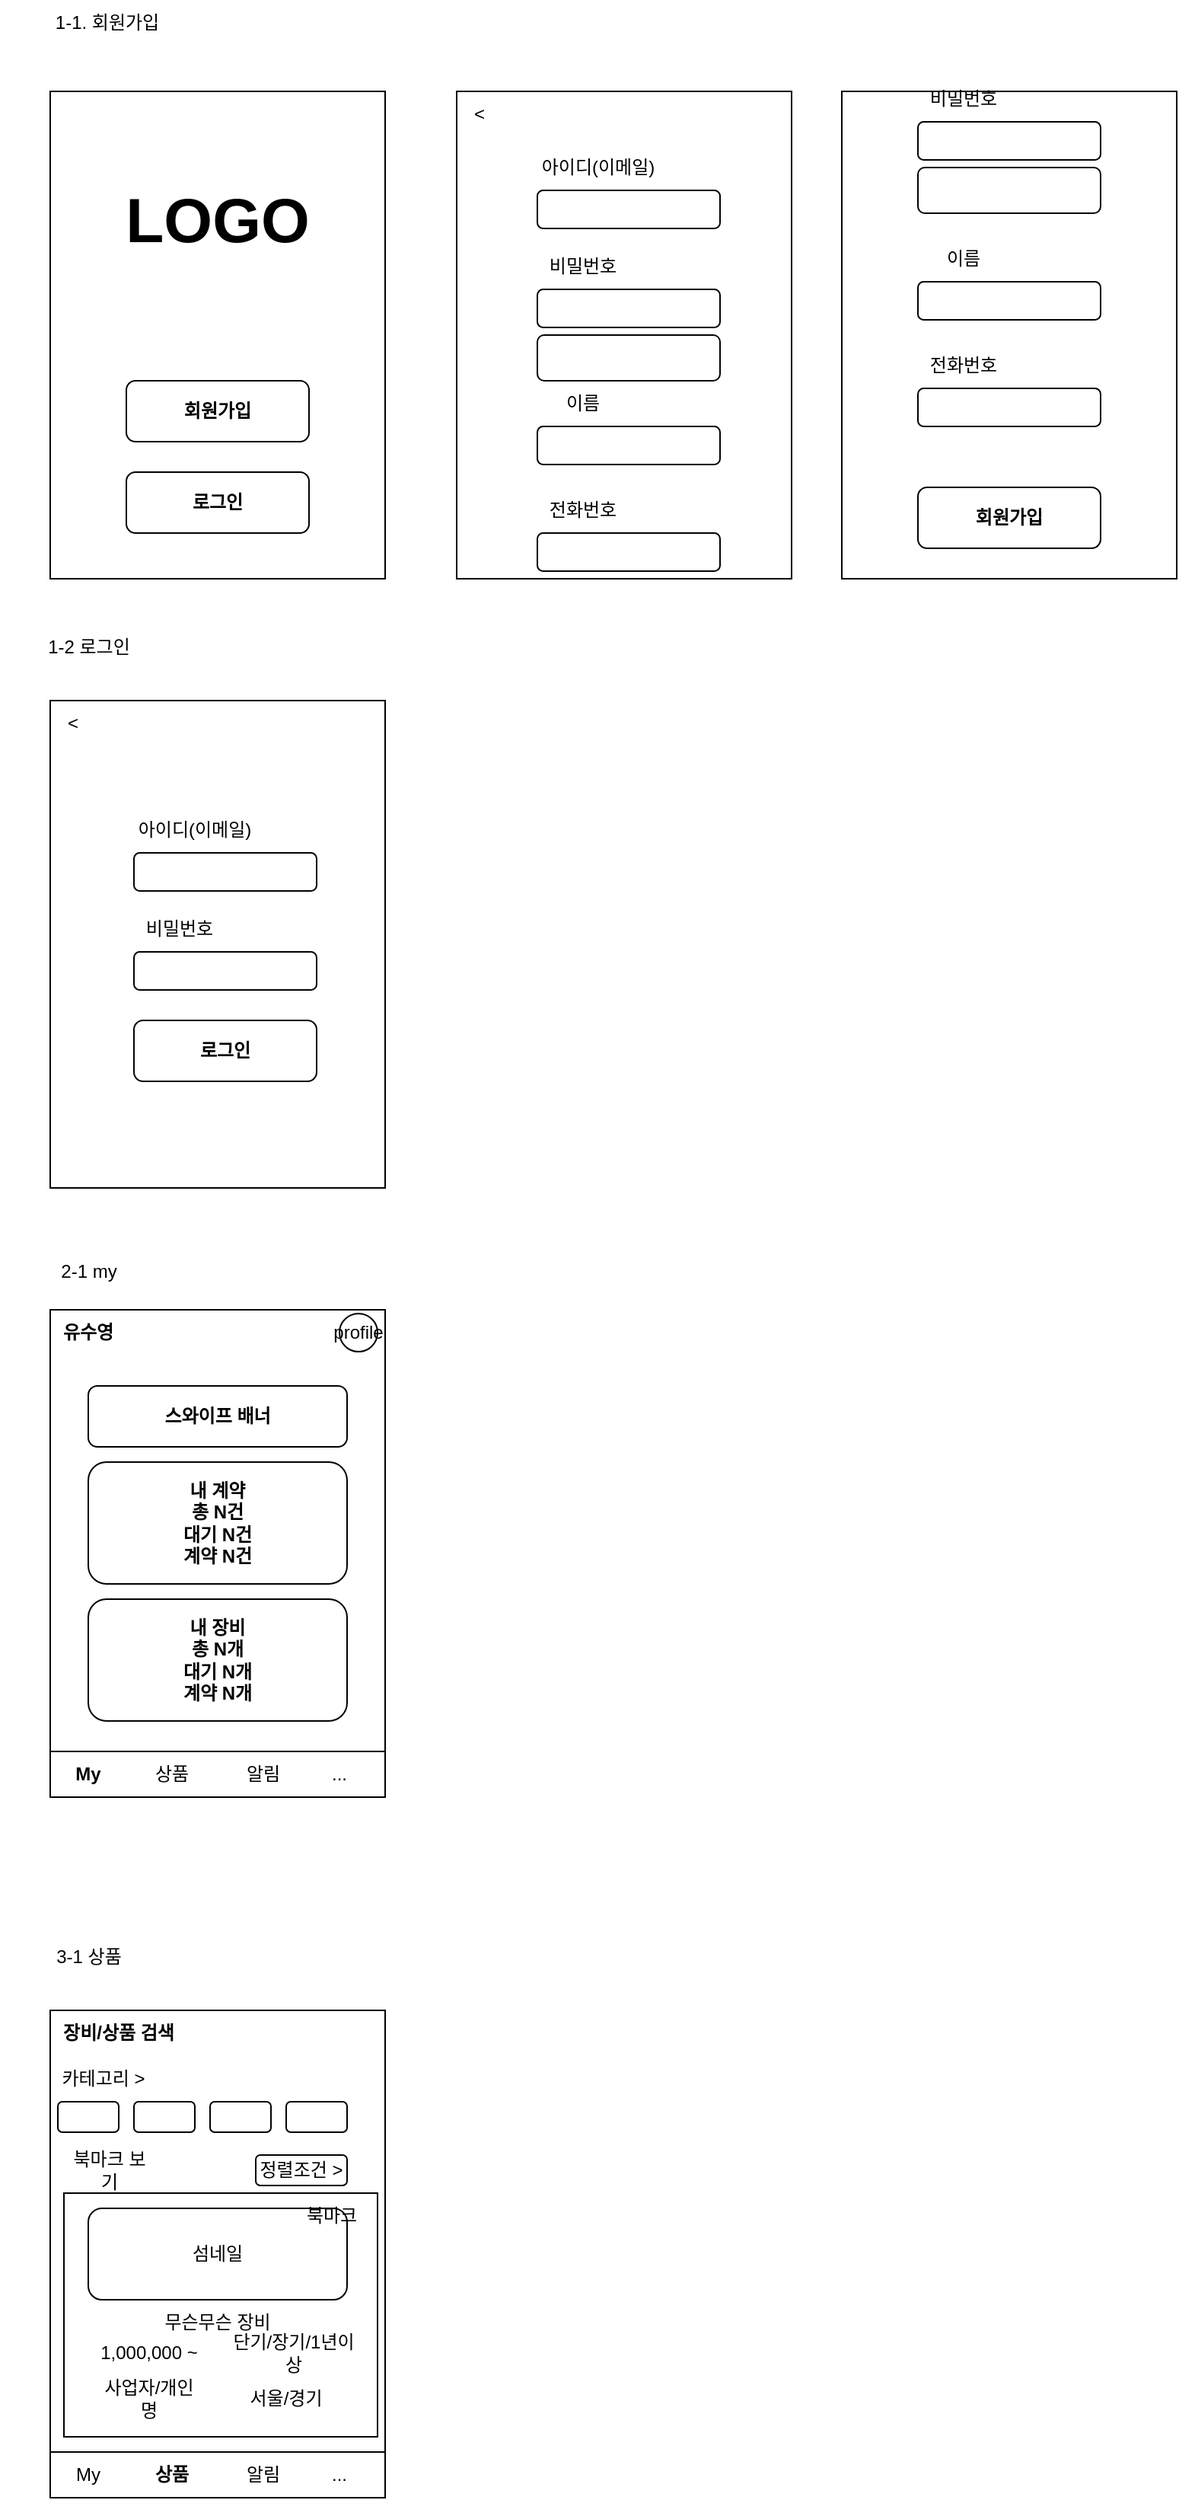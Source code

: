<mxfile version="20.3.2" type="device"><diagram id="QhOQ7Q8G3BMWkOgjK7Tm" name="페이지-1"><mxGraphModel dx="2066" dy="1076" grid="1" gridSize="10" guides="1" tooltips="1" connect="1" arrows="1" fold="1" page="1" pageScale="1" pageWidth="827" pageHeight="1169" math="0" shadow="0"><root><mxCell id="0"/><mxCell id="1" parent="0"/><mxCell id="dRzMoOhpQ-PHkYtaxZm0-22" value="" style="rounded=0;whiteSpace=wrap;html=1;" parent="1" vertex="1"><mxGeometry x="80" y="1380" width="220" height="320" as="geometry"/></mxCell><mxCell id="dRzMoOhpQ-PHkYtaxZm0-1" value="" style="rounded=0;whiteSpace=wrap;html=1;" parent="1" vertex="1"><mxGeometry x="80" y="120" width="220" height="320" as="geometry"/></mxCell><mxCell id="dRzMoOhpQ-PHkYtaxZm0-2" value="회원가입" style="rounded=1;whiteSpace=wrap;html=1;fontStyle=1" parent="1" vertex="1"><mxGeometry x="130" y="310" width="120" height="40" as="geometry"/></mxCell><mxCell id="dRzMoOhpQ-PHkYtaxZm0-3" value="로그인" style="rounded=1;whiteSpace=wrap;html=1;fontStyle=1" parent="1" vertex="1"><mxGeometry x="130" y="370" width="120" height="40" as="geometry"/></mxCell><mxCell id="dRzMoOhpQ-PHkYtaxZm0-4" value="LOGO" style="text;html=1;strokeColor=none;fillColor=none;align=center;verticalAlign=middle;whiteSpace=wrap;rounded=0;fontStyle=1;fontSize=41;" parent="1" vertex="1"><mxGeometry x="125" y="190" width="130" height="30" as="geometry"/></mxCell><mxCell id="dRzMoOhpQ-PHkYtaxZm0-7" value="" style="rounded=0;whiteSpace=wrap;html=1;" parent="1" vertex="1"><mxGeometry x="80" y="920" width="220" height="320" as="geometry"/></mxCell><mxCell id="dRzMoOhpQ-PHkYtaxZm0-9" value="내 계약&lt;br&gt;총 N건&lt;br&gt;대기 N건&lt;br&gt;계약 N건" style="rounded=1;whiteSpace=wrap;html=1;fontStyle=1" parent="1" vertex="1"><mxGeometry x="105" y="1020" width="170" height="80" as="geometry"/></mxCell><mxCell id="dRzMoOhpQ-PHkYtaxZm0-12" value="유수영" style="text;html=1;strokeColor=none;fillColor=none;align=center;verticalAlign=middle;whiteSpace=wrap;rounded=0;fontSize=12;fontStyle=1" parent="1" vertex="1"><mxGeometry x="80" y="920" width="50" height="30" as="geometry"/></mxCell><mxCell id="dRzMoOhpQ-PHkYtaxZm0-13" value="profile" style="ellipse;whiteSpace=wrap;html=1;aspect=fixed;fontSize=12;verticalAlign=middle;" parent="1" vertex="1"><mxGeometry x="270" y="922.5" width="25" height="25" as="geometry"/></mxCell><mxCell id="dRzMoOhpQ-PHkYtaxZm0-14" value="내 장비&lt;br&gt;총 N개&lt;br&gt;대기 N개&lt;br&gt;계약 N개" style="rounded=1;whiteSpace=wrap;html=1;fontStyle=1" parent="1" vertex="1"><mxGeometry x="105" y="1110" width="170" height="80" as="geometry"/></mxCell><mxCell id="dRzMoOhpQ-PHkYtaxZm0-15" value="스와이프 배너" style="rounded=1;whiteSpace=wrap;html=1;fontStyle=1" parent="1" vertex="1"><mxGeometry x="105" y="970" width="170" height="40" as="geometry"/></mxCell><mxCell id="dRzMoOhpQ-PHkYtaxZm0-21" value="" style="group" parent="1" vertex="1" connectable="0"><mxGeometry x="75" y="1210" width="225" height="30" as="geometry"/></mxCell><mxCell id="dRzMoOhpQ-PHkYtaxZm0-16" value="" style="rounded=0;whiteSpace=wrap;html=1;fontSize=12;" parent="dRzMoOhpQ-PHkYtaxZm0-21" vertex="1"><mxGeometry x="5" width="220" height="30" as="geometry"/></mxCell><mxCell id="dRzMoOhpQ-PHkYtaxZm0-17" value="My" style="text;html=1;strokeColor=none;fillColor=none;align=center;verticalAlign=middle;whiteSpace=wrap;rounded=0;fontSize=12;fontStyle=1" parent="dRzMoOhpQ-PHkYtaxZm0-21" vertex="1"><mxGeometry width="60" height="30" as="geometry"/></mxCell><mxCell id="dRzMoOhpQ-PHkYtaxZm0-18" value="상품" style="text;html=1;strokeColor=none;fillColor=none;align=center;verticalAlign=middle;whiteSpace=wrap;rounded=0;fontSize=12;" parent="dRzMoOhpQ-PHkYtaxZm0-21" vertex="1"><mxGeometry x="55" width="60" height="30" as="geometry"/></mxCell><mxCell id="dRzMoOhpQ-PHkYtaxZm0-19" value="알림" style="text;html=1;strokeColor=none;fillColor=none;align=center;verticalAlign=middle;whiteSpace=wrap;rounded=0;fontSize=12;" parent="dRzMoOhpQ-PHkYtaxZm0-21" vertex="1"><mxGeometry x="115" width="60" height="30" as="geometry"/></mxCell><mxCell id="dRzMoOhpQ-PHkYtaxZm0-20" value="..." style="text;html=1;strokeColor=none;fillColor=none;align=center;verticalAlign=middle;whiteSpace=wrap;rounded=0;fontSize=12;" parent="dRzMoOhpQ-PHkYtaxZm0-21" vertex="1"><mxGeometry x="165" width="60" height="30" as="geometry"/></mxCell><mxCell id="dRzMoOhpQ-PHkYtaxZm0-27" value="" style="group;fontStyle=1" parent="1" vertex="1" connectable="0"><mxGeometry x="75" y="1670" width="225" height="30" as="geometry"/></mxCell><mxCell id="dRzMoOhpQ-PHkYtaxZm0-28" value="" style="rounded=0;whiteSpace=wrap;html=1;fontSize=12;" parent="dRzMoOhpQ-PHkYtaxZm0-27" vertex="1"><mxGeometry x="5" width="220" height="30" as="geometry"/></mxCell><mxCell id="dRzMoOhpQ-PHkYtaxZm0-29" value="My" style="text;html=1;strokeColor=none;fillColor=none;align=center;verticalAlign=middle;whiteSpace=wrap;rounded=0;fontSize=12;" parent="dRzMoOhpQ-PHkYtaxZm0-27" vertex="1"><mxGeometry width="60" height="30" as="geometry"/></mxCell><mxCell id="dRzMoOhpQ-PHkYtaxZm0-30" value="상품" style="text;html=1;strokeColor=none;fillColor=none;align=center;verticalAlign=middle;whiteSpace=wrap;rounded=0;fontSize=12;fontStyle=1" parent="dRzMoOhpQ-PHkYtaxZm0-27" vertex="1"><mxGeometry x="55" width="60" height="30" as="geometry"/></mxCell><mxCell id="dRzMoOhpQ-PHkYtaxZm0-31" value="알림" style="text;html=1;strokeColor=none;fillColor=none;align=center;verticalAlign=middle;whiteSpace=wrap;rounded=0;fontSize=12;" parent="dRzMoOhpQ-PHkYtaxZm0-27" vertex="1"><mxGeometry x="115" width="60" height="30" as="geometry"/></mxCell><mxCell id="dRzMoOhpQ-PHkYtaxZm0-32" value="..." style="text;html=1;strokeColor=none;fillColor=none;align=center;verticalAlign=middle;whiteSpace=wrap;rounded=0;fontSize=12;" parent="dRzMoOhpQ-PHkYtaxZm0-27" vertex="1"><mxGeometry x="165" width="60" height="30" as="geometry"/></mxCell><mxCell id="dRzMoOhpQ-PHkYtaxZm0-33" value="장비/상품 검색" style="text;html=1;strokeColor=none;fillColor=none;align=center;verticalAlign=middle;whiteSpace=wrap;rounded=0;fontSize=12;fontStyle=1" parent="1" vertex="1"><mxGeometry x="80" y="1380" width="90" height="30" as="geometry"/></mxCell><mxCell id="dRzMoOhpQ-PHkYtaxZm0-34" value="카테고리 &amp;gt;" style="text;html=1;strokeColor=none;fillColor=none;align=center;verticalAlign=middle;whiteSpace=wrap;rounded=0;fontSize=12;" parent="1" vertex="1"><mxGeometry x="80" y="1410" width="70" height="30" as="geometry"/></mxCell><mxCell id="dRzMoOhpQ-PHkYtaxZm0-36" value="" style="rounded=1;whiteSpace=wrap;html=1;fontSize=12;" parent="1" vertex="1"><mxGeometry x="135" y="1440" width="40" height="20" as="geometry"/></mxCell><mxCell id="dRzMoOhpQ-PHkYtaxZm0-37" value="" style="rounded=1;whiteSpace=wrap;html=1;fontSize=12;" parent="1" vertex="1"><mxGeometry x="185" y="1440" width="40" height="20" as="geometry"/></mxCell><mxCell id="dRzMoOhpQ-PHkYtaxZm0-38" value="" style="rounded=1;whiteSpace=wrap;html=1;fontSize=12;" parent="1" vertex="1"><mxGeometry x="235" y="1440" width="40" height="20" as="geometry"/></mxCell><mxCell id="dRzMoOhpQ-PHkYtaxZm0-41" value="" style="rounded=1;whiteSpace=wrap;html=1;fontSize=12;" parent="1" vertex="1"><mxGeometry x="85" y="1440" width="40" height="20" as="geometry"/></mxCell><mxCell id="dRzMoOhpQ-PHkYtaxZm0-44" value="북마크 보기" style="text;html=1;strokeColor=none;fillColor=none;align=center;verticalAlign=middle;whiteSpace=wrap;rounded=0;fontSize=12;" parent="1" vertex="1"><mxGeometry x="89" y="1470" width="60" height="30" as="geometry"/></mxCell><mxCell id="dRzMoOhpQ-PHkYtaxZm0-45" value="정렬조건 &amp;gt;" style="rounded=1;whiteSpace=wrap;html=1;fontSize=12;" parent="1" vertex="1"><mxGeometry x="215" y="1475" width="60" height="20" as="geometry"/></mxCell><mxCell id="dRzMoOhpQ-PHkYtaxZm0-52" value="" style="group" parent="1" vertex="1" connectable="0"><mxGeometry x="89" y="1500" width="206" height="160" as="geometry"/></mxCell><mxCell id="dRzMoOhpQ-PHkYtaxZm0-51" value="" style="rounded=0;whiteSpace=wrap;html=1;fontSize=12;" parent="dRzMoOhpQ-PHkYtaxZm0-52" vertex="1"><mxGeometry width="206" height="160" as="geometry"/></mxCell><mxCell id="dRzMoOhpQ-PHkYtaxZm0-43" value="섬네일" style="rounded=1;whiteSpace=wrap;html=1;fontSize=12;" parent="dRzMoOhpQ-PHkYtaxZm0-52" vertex="1"><mxGeometry x="16" y="10" width="170" height="60" as="geometry"/></mxCell><mxCell id="dRzMoOhpQ-PHkYtaxZm0-46" value="무슨무슨 장비" style="text;html=1;strokeColor=none;fillColor=none;align=center;verticalAlign=middle;whiteSpace=wrap;rounded=0;fontSize=12;" parent="dRzMoOhpQ-PHkYtaxZm0-52" vertex="1"><mxGeometry x="41" y="70" width="120" height="30" as="geometry"/></mxCell><mxCell id="dRzMoOhpQ-PHkYtaxZm0-47" value="사업자/개인명" style="text;html=1;strokeColor=none;fillColor=none;align=center;verticalAlign=middle;whiteSpace=wrap;rounded=0;fontSize=12;" parent="dRzMoOhpQ-PHkYtaxZm0-52" vertex="1"><mxGeometry x="21" y="120" width="70" height="30" as="geometry"/></mxCell><mxCell id="dRzMoOhpQ-PHkYtaxZm0-48" value="단기/장기/1년이상" style="text;html=1;strokeColor=none;fillColor=none;align=center;verticalAlign=middle;whiteSpace=wrap;rounded=0;fontSize=12;" parent="dRzMoOhpQ-PHkYtaxZm0-52" vertex="1"><mxGeometry x="106" y="90" width="90" height="30" as="geometry"/></mxCell><mxCell id="dRzMoOhpQ-PHkYtaxZm0-49" value="1,000,000 ~" style="text;html=1;strokeColor=none;fillColor=none;align=center;verticalAlign=middle;whiteSpace=wrap;rounded=0;fontSize=12;" parent="dRzMoOhpQ-PHkYtaxZm0-52" vertex="1"><mxGeometry x="16" y="90" width="80" height="30" as="geometry"/></mxCell><mxCell id="dRzMoOhpQ-PHkYtaxZm0-50" value="서울/경기" style="text;html=1;strokeColor=none;fillColor=none;align=center;verticalAlign=middle;whiteSpace=wrap;rounded=0;fontSize=12;" parent="dRzMoOhpQ-PHkYtaxZm0-52" vertex="1"><mxGeometry x="116" y="120" width="60" height="30" as="geometry"/></mxCell><mxCell id="dRzMoOhpQ-PHkYtaxZm0-53" value="북마크" style="text;html=1;strokeColor=none;fillColor=none;align=center;verticalAlign=middle;whiteSpace=wrap;rounded=0;fontSize=12;" parent="dRzMoOhpQ-PHkYtaxZm0-52" vertex="1"><mxGeometry x="146" width="60" height="30" as="geometry"/></mxCell><mxCell id="dRzMoOhpQ-PHkYtaxZm0-54" value="" style="rounded=0;whiteSpace=wrap;html=1;" parent="1" vertex="1"><mxGeometry x="347" y="120" width="220" height="320" as="geometry"/></mxCell><mxCell id="dRzMoOhpQ-PHkYtaxZm0-55" value="" style="rounded=1;whiteSpace=wrap;html=1;fontStyle=1" parent="1" vertex="1"><mxGeometry x="400" y="185" width="120" height="25" as="geometry"/></mxCell><mxCell id="dRzMoOhpQ-PHkYtaxZm0-56" value="아이디(이메일)" style="text;html=1;strokeColor=none;fillColor=none;align=center;verticalAlign=middle;whiteSpace=wrap;rounded=0;fontSize=12;" parent="1" vertex="1"><mxGeometry x="400" y="155" width="80" height="30" as="geometry"/></mxCell><mxCell id="dRzMoOhpQ-PHkYtaxZm0-57" value="" style="rounded=1;whiteSpace=wrap;html=1;fontStyle=1" parent="1" vertex="1"><mxGeometry x="400" y="250" width="120" height="25" as="geometry"/></mxCell><mxCell id="dRzMoOhpQ-PHkYtaxZm0-58" value="비밀번호" style="text;html=1;strokeColor=none;fillColor=none;align=center;verticalAlign=middle;whiteSpace=wrap;rounded=0;fontSize=12;" parent="1" vertex="1"><mxGeometry x="400" y="220" width="60" height="30" as="geometry"/></mxCell><mxCell id="dRzMoOhpQ-PHkYtaxZm0-59" value="" style="rounded=1;whiteSpace=wrap;html=1;fontStyle=1" parent="1" vertex="1"><mxGeometry x="400" y="280" width="120" height="30" as="geometry"/></mxCell><mxCell id="dRzMoOhpQ-PHkYtaxZm0-60" value="" style="rounded=1;whiteSpace=wrap;html=1;fontStyle=1" parent="1" vertex="1"><mxGeometry x="400" y="340" width="120" height="25" as="geometry"/></mxCell><mxCell id="dRzMoOhpQ-PHkYtaxZm0-61" value="이름" style="text;html=1;strokeColor=none;fillColor=none;align=center;verticalAlign=middle;whiteSpace=wrap;rounded=0;fontSize=12;" parent="1" vertex="1"><mxGeometry x="400" y="310" width="60" height="30" as="geometry"/></mxCell><mxCell id="dRzMoOhpQ-PHkYtaxZm0-62" value="" style="rounded=1;whiteSpace=wrap;html=1;fontStyle=1" parent="1" vertex="1"><mxGeometry x="400" y="410" width="120" height="25" as="geometry"/></mxCell><mxCell id="dRzMoOhpQ-PHkYtaxZm0-63" value="전화번호" style="text;html=1;strokeColor=none;fillColor=none;align=center;verticalAlign=middle;whiteSpace=wrap;rounded=0;fontSize=12;" parent="1" vertex="1"><mxGeometry x="400" y="380" width="60" height="30" as="geometry"/></mxCell><mxCell id="dRzMoOhpQ-PHkYtaxZm0-64" value="" style="rounded=0;whiteSpace=wrap;html=1;" parent="1" vertex="1"><mxGeometry x="600" y="120" width="220" height="320" as="geometry"/></mxCell><mxCell id="dRzMoOhpQ-PHkYtaxZm0-74" value="회원가입" style="rounded=1;whiteSpace=wrap;html=1;fontStyle=1" parent="1" vertex="1"><mxGeometry x="650" y="380" width="120" height="40" as="geometry"/></mxCell><mxCell id="dRzMoOhpQ-PHkYtaxZm0-75" value="" style="rounded=1;whiteSpace=wrap;html=1;fontStyle=1" parent="1" vertex="1"><mxGeometry x="650" y="245" width="120" height="25" as="geometry"/></mxCell><mxCell id="dRzMoOhpQ-PHkYtaxZm0-76" value="이름" style="text;html=1;strokeColor=none;fillColor=none;align=center;verticalAlign=middle;whiteSpace=wrap;rounded=0;fontSize=12;" parent="1" vertex="1"><mxGeometry x="650" y="215" width="60" height="30" as="geometry"/></mxCell><mxCell id="dRzMoOhpQ-PHkYtaxZm0-77" value="" style="rounded=1;whiteSpace=wrap;html=1;fontStyle=1" parent="1" vertex="1"><mxGeometry x="650" y="315" width="120" height="25" as="geometry"/></mxCell><mxCell id="dRzMoOhpQ-PHkYtaxZm0-78" value="전화번호" style="text;html=1;strokeColor=none;fillColor=none;align=center;verticalAlign=middle;whiteSpace=wrap;rounded=0;fontSize=12;" parent="1" vertex="1"><mxGeometry x="650" y="285" width="60" height="30" as="geometry"/></mxCell><mxCell id="dRzMoOhpQ-PHkYtaxZm0-79" value="" style="rounded=1;whiteSpace=wrap;html=1;fontStyle=1" parent="1" vertex="1"><mxGeometry x="650" y="140" width="120" height="25" as="geometry"/></mxCell><mxCell id="dRzMoOhpQ-PHkYtaxZm0-80" value="비밀번호" style="text;html=1;strokeColor=none;fillColor=none;align=center;verticalAlign=middle;whiteSpace=wrap;rounded=0;fontSize=12;" parent="1" vertex="1"><mxGeometry x="650" y="110" width="60" height="30" as="geometry"/></mxCell><mxCell id="dRzMoOhpQ-PHkYtaxZm0-81" value="" style="rounded=1;whiteSpace=wrap;html=1;fontStyle=1" parent="1" vertex="1"><mxGeometry x="650" y="170" width="120" height="30" as="geometry"/></mxCell><mxCell id="dRzMoOhpQ-PHkYtaxZm0-82" value="" style="rounded=0;whiteSpace=wrap;html=1;" parent="1" vertex="1"><mxGeometry x="80" y="520" width="220" height="320" as="geometry"/></mxCell><mxCell id="dRzMoOhpQ-PHkYtaxZm0-83" value="" style="rounded=1;whiteSpace=wrap;html=1;fontStyle=1" parent="1" vertex="1"><mxGeometry x="135" y="620" width="120" height="25" as="geometry"/></mxCell><mxCell id="dRzMoOhpQ-PHkYtaxZm0-84" value="아이디(이메일)" style="text;html=1;strokeColor=none;fillColor=none;align=center;verticalAlign=middle;whiteSpace=wrap;rounded=0;fontSize=12;" parent="1" vertex="1"><mxGeometry x="135" y="590" width="80" height="30" as="geometry"/></mxCell><mxCell id="dRzMoOhpQ-PHkYtaxZm0-85" value="" style="rounded=1;whiteSpace=wrap;html=1;fontStyle=1" parent="1" vertex="1"><mxGeometry x="135" y="685" width="120" height="25" as="geometry"/></mxCell><mxCell id="dRzMoOhpQ-PHkYtaxZm0-86" value="비밀번호" style="text;html=1;strokeColor=none;fillColor=none;align=center;verticalAlign=middle;whiteSpace=wrap;rounded=0;fontSize=12;" parent="1" vertex="1"><mxGeometry x="135" y="655" width="60" height="30" as="geometry"/></mxCell><mxCell id="dRzMoOhpQ-PHkYtaxZm0-87" value="로그인" style="rounded=1;whiteSpace=wrap;html=1;fontStyle=1" parent="1" vertex="1"><mxGeometry x="135" y="730" width="120" height="40" as="geometry"/></mxCell><mxCell id="dRzMoOhpQ-PHkYtaxZm0-88" value="&amp;lt;" style="text;html=1;strokeColor=none;fillColor=none;align=center;verticalAlign=middle;whiteSpace=wrap;rounded=0;fontSize=12;" parent="1" vertex="1"><mxGeometry x="80" y="520" width="30" height="30" as="geometry"/></mxCell><mxCell id="dRzMoOhpQ-PHkYtaxZm0-89" value="&amp;lt;" style="text;html=1;strokeColor=none;fillColor=none;align=center;verticalAlign=middle;whiteSpace=wrap;rounded=0;fontSize=12;" parent="1" vertex="1"><mxGeometry x="347" y="120" width="30" height="30" as="geometry"/></mxCell><mxCell id="dfWy3XxNDiwgX03G0Kkh-1" value="1-1. 회원가입" style="text;html=1;strokeColor=none;fillColor=none;align=center;verticalAlign=middle;whiteSpace=wrap;rounded=0;" vertex="1" parent="1"><mxGeometry x="60" y="60" width="115" height="30" as="geometry"/></mxCell><mxCell id="dfWy3XxNDiwgX03G0Kkh-2" value="1-2 로그인" style="text;html=1;strokeColor=none;fillColor=none;align=center;verticalAlign=middle;whiteSpace=wrap;rounded=0;" vertex="1" parent="1"><mxGeometry x="47.5" y="470" width="115" height="30" as="geometry"/></mxCell><mxCell id="dfWy3XxNDiwgX03G0Kkh-3" value="2-1 my" style="text;html=1;strokeColor=none;fillColor=none;align=center;verticalAlign=middle;whiteSpace=wrap;rounded=0;" vertex="1" parent="1"><mxGeometry x="47.5" y="880" width="115" height="30" as="geometry"/></mxCell><mxCell id="dfWy3XxNDiwgX03G0Kkh-4" value="3-1 상품" style="text;html=1;strokeColor=none;fillColor=none;align=center;verticalAlign=middle;whiteSpace=wrap;rounded=0;" vertex="1" parent="1"><mxGeometry x="47.5" y="1330" width="115" height="30" as="geometry"/></mxCell></root></mxGraphModel></diagram></mxfile>